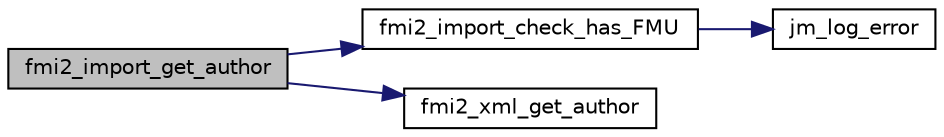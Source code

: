 digraph "fmi2_import_get_author"
{
  edge [fontname="Helvetica",fontsize="10",labelfontname="Helvetica",labelfontsize="10"];
  node [fontname="Helvetica",fontsize="10",shape=record];
  rankdir="LR";
  Node4 [label="fmi2_import_get_author",height=0.2,width=0.4,color="black", fillcolor="grey75", style="filled", fontcolor="black"];
  Node4 -> Node5 [color="midnightblue",fontsize="10",style="solid",fontname="Helvetica"];
  Node5 [label="fmi2_import_check_has_FMU",height=0.2,width=0.4,color="black", fillcolor="white", style="filled",URL="$d3/df2/fmi2__import_8c.html#a8081f28cd4f12875a98a03a4172dafe4"];
  Node5 -> Node6 [color="midnightblue",fontsize="10",style="solid",fontname="Helvetica"];
  Node6 [label="jm_log_error",height=0.2,width=0.4,color="black", fillcolor="white", style="filled",URL="$d6/dac/group__jm__callbacks.html#gada5096ac90f8adc61a90b76597c4ae05",tooltip="Send a error message to the logger function. See jm_log() for details. "];
  Node4 -> Node7 [color="midnightblue",fontsize="10",style="solid",fontname="Helvetica"];
  Node7 [label="fmi2_xml_get_author",height=0.2,width=0.4,color="black", fillcolor="white", style="filled",URL="$de/d1e/group__fmi2__xml__gen.html#gaeb069ef3e727c1ff483a9db0f621d63f"];
}
